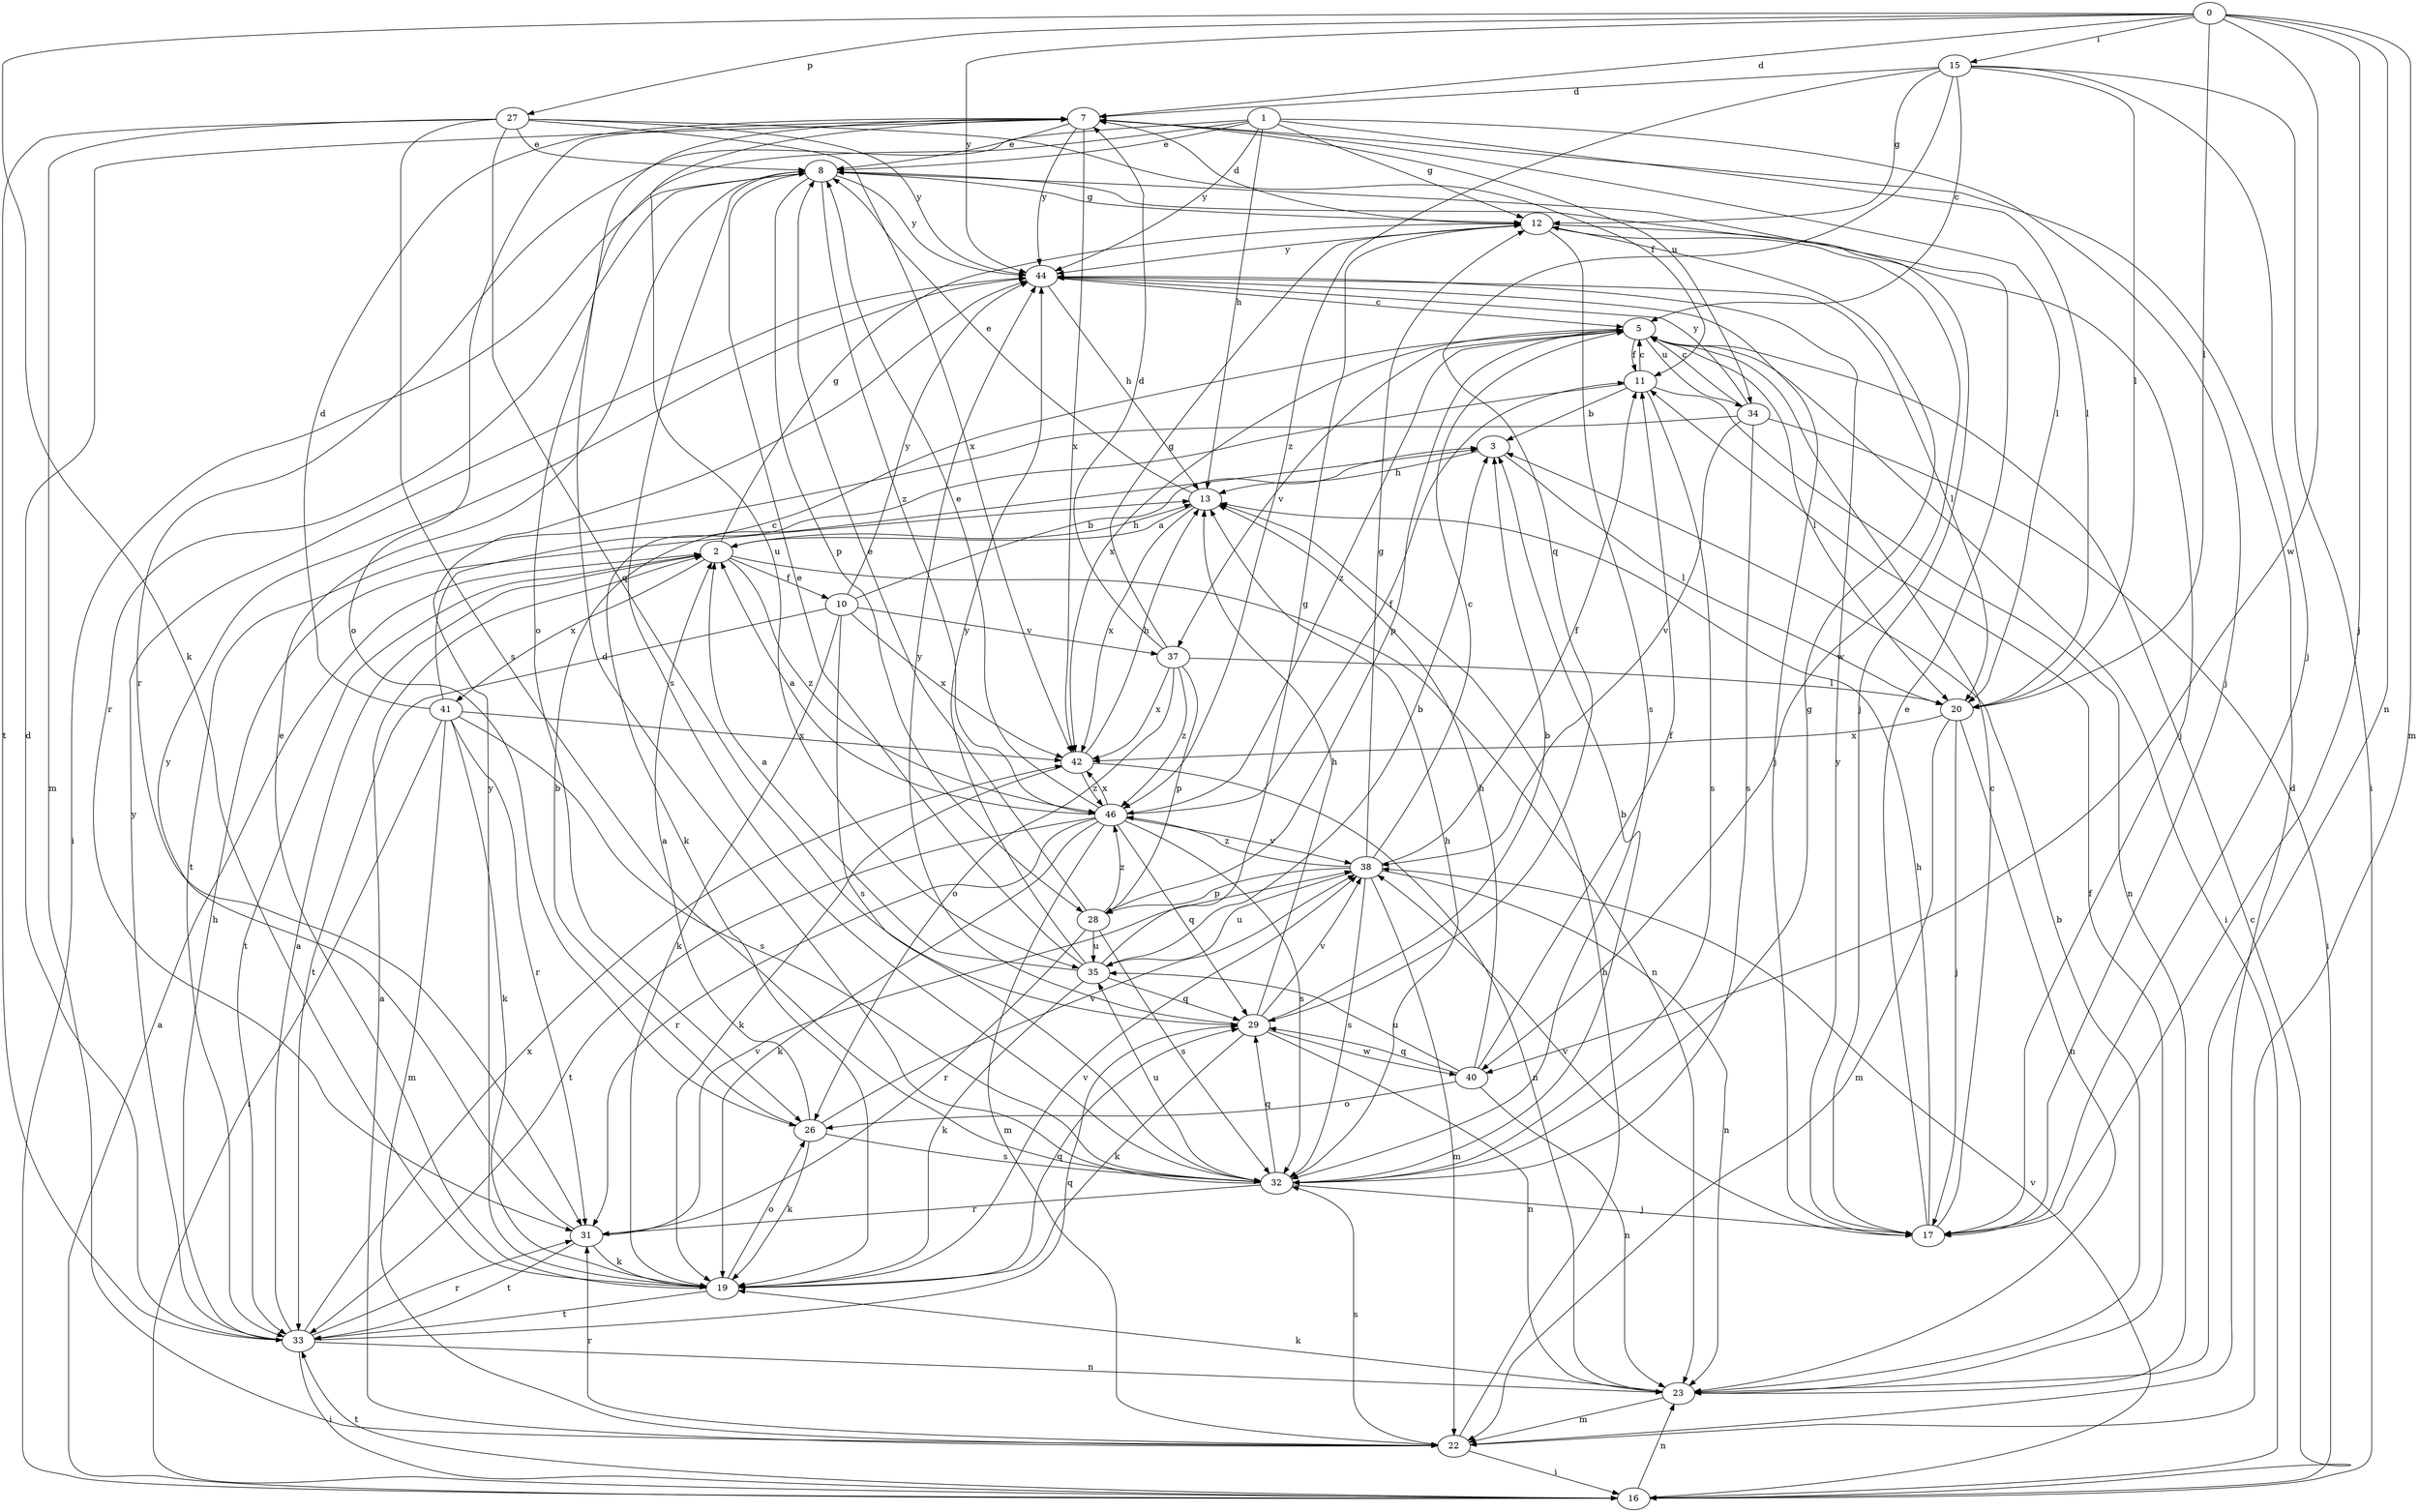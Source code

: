 strict digraph  {
0;
1;
2;
3;
5;
7;
8;
10;
11;
12;
13;
15;
16;
17;
19;
20;
22;
23;
26;
27;
28;
29;
31;
32;
33;
34;
35;
37;
38;
40;
41;
42;
44;
46;
0 -> 7  [label=d];
0 -> 15  [label=i];
0 -> 17  [label=j];
0 -> 19  [label=k];
0 -> 20  [label=l];
0 -> 22  [label=m];
0 -> 23  [label=n];
0 -> 27  [label=p];
0 -> 40  [label=w];
0 -> 44  [label=y];
1 -> 8  [label=e];
1 -> 12  [label=g];
1 -> 13  [label=h];
1 -> 17  [label=j];
1 -> 20  [label=l];
1 -> 26  [label=o];
1 -> 31  [label=r];
1 -> 44  [label=y];
2 -> 10  [label=f];
2 -> 12  [label=g];
2 -> 13  [label=h];
2 -> 23  [label=n];
2 -> 33  [label=t];
2 -> 41  [label=x];
2 -> 46  [label=z];
3 -> 13  [label=h];
3 -> 20  [label=l];
5 -> 11  [label=f];
5 -> 16  [label=i];
5 -> 20  [label=l];
5 -> 28  [label=p];
5 -> 34  [label=u];
5 -> 37  [label=v];
5 -> 42  [label=x];
5 -> 46  [label=z];
7 -> 8  [label=e];
7 -> 20  [label=l];
7 -> 26  [label=o];
7 -> 34  [label=u];
7 -> 35  [label=u];
7 -> 42  [label=x];
7 -> 44  [label=y];
8 -> 12  [label=g];
8 -> 16  [label=i];
8 -> 17  [label=j];
8 -> 28  [label=p];
8 -> 31  [label=r];
8 -> 32  [label=s];
8 -> 44  [label=y];
8 -> 46  [label=z];
10 -> 3  [label=b];
10 -> 19  [label=k];
10 -> 32  [label=s];
10 -> 33  [label=t];
10 -> 37  [label=v];
10 -> 42  [label=x];
10 -> 44  [label=y];
11 -> 3  [label=b];
11 -> 5  [label=c];
11 -> 19  [label=k];
11 -> 23  [label=n];
11 -> 32  [label=s];
12 -> 7  [label=d];
12 -> 17  [label=j];
12 -> 32  [label=s];
12 -> 40  [label=w];
12 -> 44  [label=y];
13 -> 2  [label=a];
13 -> 8  [label=e];
13 -> 42  [label=x];
15 -> 5  [label=c];
15 -> 7  [label=d];
15 -> 12  [label=g];
15 -> 16  [label=i];
15 -> 17  [label=j];
15 -> 20  [label=l];
15 -> 29  [label=q];
15 -> 46  [label=z];
16 -> 2  [label=a];
16 -> 5  [label=c];
16 -> 23  [label=n];
16 -> 33  [label=t];
16 -> 38  [label=v];
17 -> 5  [label=c];
17 -> 8  [label=e];
17 -> 13  [label=h];
17 -> 38  [label=v];
17 -> 44  [label=y];
19 -> 8  [label=e];
19 -> 26  [label=o];
19 -> 29  [label=q];
19 -> 33  [label=t];
19 -> 38  [label=v];
19 -> 44  [label=y];
20 -> 17  [label=j];
20 -> 22  [label=m];
20 -> 23  [label=n];
20 -> 42  [label=x];
22 -> 2  [label=a];
22 -> 7  [label=d];
22 -> 13  [label=h];
22 -> 16  [label=i];
22 -> 31  [label=r];
22 -> 32  [label=s];
23 -> 3  [label=b];
23 -> 11  [label=f];
23 -> 19  [label=k];
23 -> 22  [label=m];
26 -> 2  [label=a];
26 -> 3  [label=b];
26 -> 19  [label=k];
26 -> 32  [label=s];
26 -> 38  [label=v];
27 -> 8  [label=e];
27 -> 11  [label=f];
27 -> 22  [label=m];
27 -> 29  [label=q];
27 -> 32  [label=s];
27 -> 33  [label=t];
27 -> 42  [label=x];
27 -> 44  [label=y];
28 -> 8  [label=e];
28 -> 31  [label=r];
28 -> 32  [label=s];
28 -> 35  [label=u];
28 -> 46  [label=z];
29 -> 3  [label=b];
29 -> 13  [label=h];
29 -> 19  [label=k];
29 -> 23  [label=n];
29 -> 38  [label=v];
29 -> 40  [label=w];
29 -> 44  [label=y];
31 -> 19  [label=k];
31 -> 33  [label=t];
31 -> 38  [label=v];
31 -> 44  [label=y];
32 -> 3  [label=b];
32 -> 7  [label=d];
32 -> 12  [label=g];
32 -> 13  [label=h];
32 -> 17  [label=j];
32 -> 29  [label=q];
32 -> 31  [label=r];
32 -> 35  [label=u];
33 -> 2  [label=a];
33 -> 7  [label=d];
33 -> 13  [label=h];
33 -> 16  [label=i];
33 -> 23  [label=n];
33 -> 29  [label=q];
33 -> 31  [label=r];
33 -> 42  [label=x];
33 -> 44  [label=y];
34 -> 5  [label=c];
34 -> 16  [label=i];
34 -> 32  [label=s];
34 -> 33  [label=t];
34 -> 38  [label=v];
34 -> 44  [label=y];
35 -> 2  [label=a];
35 -> 3  [label=b];
35 -> 8  [label=e];
35 -> 12  [label=g];
35 -> 19  [label=k];
35 -> 29  [label=q];
35 -> 44  [label=y];
37 -> 7  [label=d];
37 -> 12  [label=g];
37 -> 20  [label=l];
37 -> 26  [label=o];
37 -> 28  [label=p];
37 -> 42  [label=x];
37 -> 46  [label=z];
38 -> 5  [label=c];
38 -> 11  [label=f];
38 -> 12  [label=g];
38 -> 22  [label=m];
38 -> 23  [label=n];
38 -> 28  [label=p];
38 -> 32  [label=s];
38 -> 35  [label=u];
38 -> 46  [label=z];
40 -> 11  [label=f];
40 -> 13  [label=h];
40 -> 23  [label=n];
40 -> 26  [label=o];
40 -> 29  [label=q];
40 -> 35  [label=u];
41 -> 5  [label=c];
41 -> 7  [label=d];
41 -> 16  [label=i];
41 -> 19  [label=k];
41 -> 22  [label=m];
41 -> 31  [label=r];
41 -> 32  [label=s];
41 -> 42  [label=x];
42 -> 13  [label=h];
42 -> 19  [label=k];
42 -> 23  [label=n];
42 -> 46  [label=z];
44 -> 5  [label=c];
44 -> 13  [label=h];
44 -> 17  [label=j];
44 -> 20  [label=l];
46 -> 2  [label=a];
46 -> 8  [label=e];
46 -> 11  [label=f];
46 -> 19  [label=k];
46 -> 22  [label=m];
46 -> 29  [label=q];
46 -> 31  [label=r];
46 -> 32  [label=s];
46 -> 33  [label=t];
46 -> 38  [label=v];
46 -> 42  [label=x];
}
